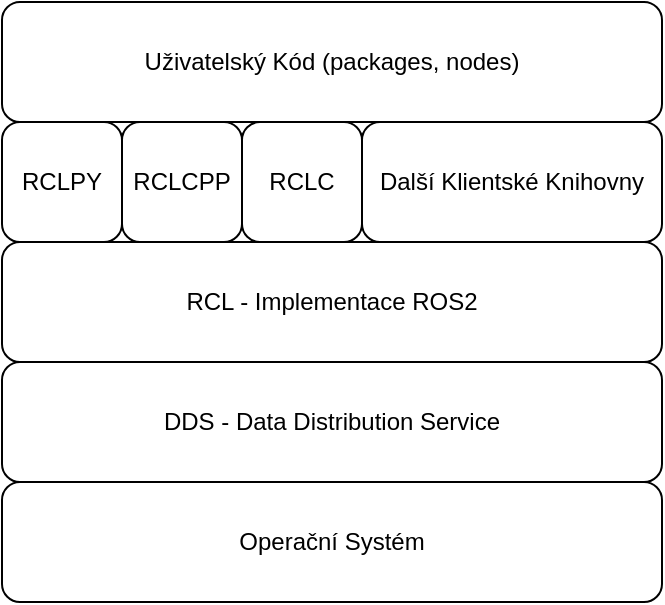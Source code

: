 <mxfile version="22.1.9" type="device">
  <diagram name="Stránka-1" id="sCroJCe1XbS3tSLlFUMv">
    <mxGraphModel dx="1188" dy="654" grid="1" gridSize="10" guides="1" tooltips="1" connect="1" arrows="1" fold="1" page="1" pageScale="1" pageWidth="400" pageHeight="300" math="0" shadow="0">
      <root>
        <mxCell id="0" />
        <mxCell id="1" parent="0" />
        <mxCell id="9XeqRqZYip71DmSKxlEP-1" value="Uživatelský Kód (packages, nodes)" style="rounded=1;whiteSpace=wrap;html=1;" vertex="1" parent="1">
          <mxGeometry x="35" width="330" height="60" as="geometry" />
        </mxCell>
        <mxCell id="9XeqRqZYip71DmSKxlEP-2" value="RCL - Implementace ROS2" style="rounded=1;whiteSpace=wrap;html=1;" vertex="1" parent="1">
          <mxGeometry x="35" y="120" width="330" height="60" as="geometry" />
        </mxCell>
        <mxCell id="9XeqRqZYip71DmSKxlEP-3" value="DDS - Data Distribution Service" style="rounded=1;whiteSpace=wrap;html=1;" vertex="1" parent="1">
          <mxGeometry x="35" y="180" width="330" height="60" as="geometry" />
        </mxCell>
        <mxCell id="9XeqRqZYip71DmSKxlEP-4" value="RCLPY" style="rounded=1;whiteSpace=wrap;html=1;" vertex="1" parent="1">
          <mxGeometry x="35" y="60" width="60" height="60" as="geometry" />
        </mxCell>
        <mxCell id="9XeqRqZYip71DmSKxlEP-5" value="RCLCPP" style="rounded=1;whiteSpace=wrap;html=1;" vertex="1" parent="1">
          <mxGeometry x="95" y="60" width="60" height="60" as="geometry" />
        </mxCell>
        <mxCell id="9XeqRqZYip71DmSKxlEP-6" value="RCLC" style="rounded=1;whiteSpace=wrap;html=1;" vertex="1" parent="1">
          <mxGeometry x="155" y="60" width="60" height="60" as="geometry" />
        </mxCell>
        <mxCell id="9XeqRqZYip71DmSKxlEP-7" value="Další Klientské Knihovny" style="rounded=1;whiteSpace=wrap;html=1;" vertex="1" parent="1">
          <mxGeometry x="215" y="60" width="150" height="60" as="geometry" />
        </mxCell>
        <mxCell id="9XeqRqZYip71DmSKxlEP-8" value="Operační Systém" style="rounded=1;whiteSpace=wrap;html=1;" vertex="1" parent="1">
          <mxGeometry x="35" y="240" width="330" height="60" as="geometry" />
        </mxCell>
      </root>
    </mxGraphModel>
  </diagram>
</mxfile>
